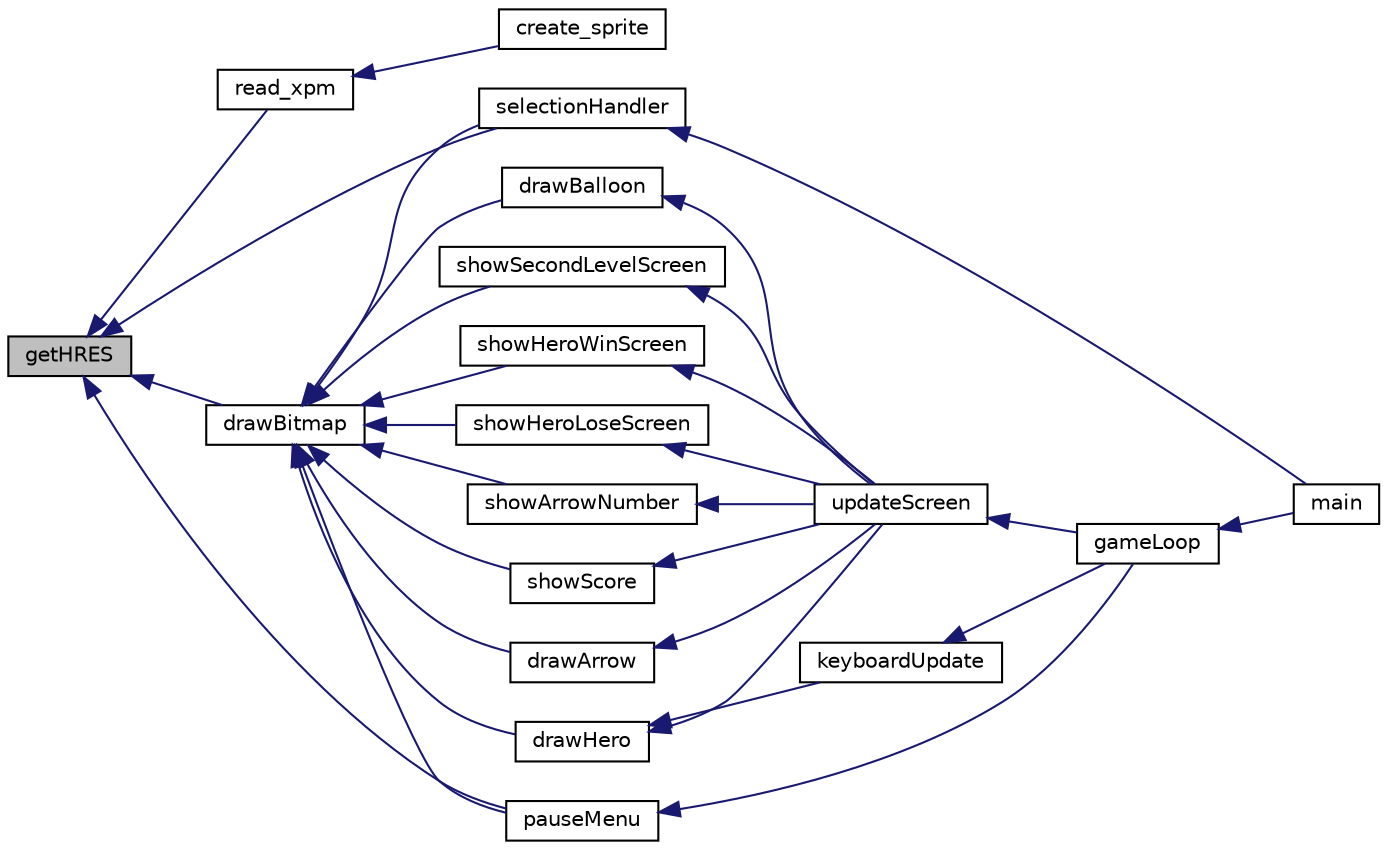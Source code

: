digraph "getHRES"
{
  edge [fontname="Helvetica",fontsize="10",labelfontname="Helvetica",labelfontsize="10"];
  node [fontname="Helvetica",fontsize="10",shape=record];
  rankdir="LR";
  Node47 [label="getHRES",height=0.2,width=0.4,color="black", fillcolor="grey75", style="filled", fontcolor="black"];
  Node47 -> Node48 [dir="back",color="midnightblue",fontsize="10",style="solid",fontname="Helvetica"];
  Node48 [label="selectionHandler",height=0.2,width=0.4,color="black", fillcolor="white", style="filled",URL="$group___menu.html#ga2c4c4891001199cf42c066c2b2eab521",tooltip="Handles the main menu options. "];
  Node48 -> Node49 [dir="back",color="midnightblue",fontsize="10",style="solid",fontname="Helvetica"];
  Node49 [label="main",height=0.2,width=0.4,color="black", fillcolor="white", style="filled",URL="$main_8c.html#ae66f6b31b5ad750f1fe042a706a4e3d4"];
  Node47 -> Node50 [dir="back",color="midnightblue",fontsize="10",style="solid",fontname="Helvetica"];
  Node50 [label="pauseMenu",height=0.2,width=0.4,color="black", fillcolor="white", style="filled",URL="$group___menu.html#ga6256ad5a883392425d4ffbb78f5cb369",tooltip="Handles the pause menu options. "];
  Node50 -> Node51 [dir="back",color="midnightblue",fontsize="10",style="solid",fontname="Helvetica"];
  Node51 [label="gameLoop",height=0.2,width=0.4,color="black", fillcolor="white", style="filled",URL="$group___bow.html#gae3fcb6ab83836a82d8ab58a853667cba",tooltip="Main function for the game. Controls all interrupts of the peripherals and calls auxiliary functions..."];
  Node51 -> Node49 [dir="back",color="midnightblue",fontsize="10",style="solid",fontname="Helvetica"];
  Node47 -> Node52 [dir="back",color="midnightblue",fontsize="10",style="solid",fontname="Helvetica"];
  Node52 [label="read_xpm",height=0.2,width=0.4,color="black", fillcolor="white", style="filled",URL="$read__xpm_8h.html#a87bd140b1b1b28386f37ebac5c9b9d2e"];
  Node52 -> Node53 [dir="back",color="midnightblue",fontsize="10",style="solid",fontname="Helvetica"];
  Node53 [label="create_sprite",height=0.2,width=0.4,color="black", fillcolor="white", style="filled",URL="$group__sprite.html#ga14a790e32f107e60226406342d6d394b"];
  Node47 -> Node54 [dir="back",color="midnightblue",fontsize="10",style="solid",fontname="Helvetica"];
  Node54 [label="drawBitmap",height=0.2,width=0.4,color="black", fillcolor="white", style="filled",URL="$video__gr_8c.html#a6652acd82369d03df807a689437efc1b"];
  Node54 -> Node55 [dir="back",color="midnightblue",fontsize="10",style="solid",fontname="Helvetica"];
  Node55 [label="drawArrow",height=0.2,width=0.4,color="black", fillcolor="white", style="filled",URL="$group___arrow.html#gae01dae4f5fc67eb32f385b511df0708d",tooltip="This function displays the bitmap image associated with an arrow. "];
  Node55 -> Node56 [dir="back",color="midnightblue",fontsize="10",style="solid",fontname="Helvetica"];
  Node56 [label="updateScreen",height=0.2,width=0.4,color="black", fillcolor="white", style="filled",URL="$group___bow.html#ga53417cd25bc8832760fcaf2964eae773",tooltip="Handles all events related to updating screen every interruption of the timer. "];
  Node56 -> Node51 [dir="back",color="midnightblue",fontsize="10",style="solid",fontname="Helvetica"];
  Node54 -> Node57 [dir="back",color="midnightblue",fontsize="10",style="solid",fontname="Helvetica"];
  Node57 [label="drawBalloon",height=0.2,width=0.4,color="black", fillcolor="white", style="filled",URL="$group___balloon.html#gacbcb334009f82d5790837646adfb1f53",tooltip="This function displays the bitmap image associated with te balloon. "];
  Node57 -> Node56 [dir="back",color="midnightblue",fontsize="10",style="solid",fontname="Helvetica"];
  Node54 -> Node58 [dir="back",color="midnightblue",fontsize="10",style="solid",fontname="Helvetica"];
  Node58 [label="showSecondLevelScreen",height=0.2,width=0.4,color="black", fillcolor="white", style="filled",URL="$group___bow.html#ga52192254289b36f509d3417f9559aff6",tooltip="Show an image indicating the game is now in second stage. "];
  Node58 -> Node56 [dir="back",color="midnightblue",fontsize="10",style="solid",fontname="Helvetica"];
  Node54 -> Node59 [dir="back",color="midnightblue",fontsize="10",style="solid",fontname="Helvetica"];
  Node59 [label="showHeroWinScreen",height=0.2,width=0.4,color="black", fillcolor="white", style="filled",URL="$group___bow.html#ga494893eea313272de559f6e09ec1b092",tooltip="If the hero wins, will show a winning screen. "];
  Node59 -> Node56 [dir="back",color="midnightblue",fontsize="10",style="solid",fontname="Helvetica"];
  Node54 -> Node60 [dir="back",color="midnightblue",fontsize="10",style="solid",fontname="Helvetica"];
  Node60 [label="showHeroLoseScreen",height=0.2,width=0.4,color="black", fillcolor="white", style="filled",URL="$group___bow.html#ga062afccc186a18ab185520f43061f910",tooltip="If the hero loses, will show a losing screen. "];
  Node60 -> Node56 [dir="back",color="midnightblue",fontsize="10",style="solid",fontname="Helvetica"];
  Node54 -> Node61 [dir="back",color="midnightblue",fontsize="10",style="solid",fontname="Helvetica"];
  Node61 [label="showArrowNumber",height=0.2,width=0.4,color="black", fillcolor="white", style="filled",URL="$group___bow.html#ga691411f6c9c029c0229645de9cf4448f",tooltip="Makes the bitmap associated with arrow number show on screen. "];
  Node61 -> Node56 [dir="back",color="midnightblue",fontsize="10",style="solid",fontname="Helvetica"];
  Node54 -> Node62 [dir="back",color="midnightblue",fontsize="10",style="solid",fontname="Helvetica"];
  Node62 [label="showScore",height=0.2,width=0.4,color="black", fillcolor="white", style="filled",URL="$group___bow.html#ga7fe3b0ac571d0d42b5672333f47f3ae0",tooltip="Makes the bitmap associated with the score show on screen. "];
  Node62 -> Node56 [dir="back",color="midnightblue",fontsize="10",style="solid",fontname="Helvetica"];
  Node54 -> Node63 [dir="back",color="midnightblue",fontsize="10",style="solid",fontname="Helvetica"];
  Node63 [label="drawHero",height=0.2,width=0.4,color="black", fillcolor="white", style="filled",URL="$group___hero.html#ga9a335b858de8bc37137a6d2fde7e7df7",tooltip="Draws on screen the hero bitmap. "];
  Node63 -> Node56 [dir="back",color="midnightblue",fontsize="10",style="solid",fontname="Helvetica"];
  Node63 -> Node64 [dir="back",color="midnightblue",fontsize="10",style="solid",fontname="Helvetica"];
  Node64 [label="keyboardUpdate",height=0.2,width=0.4,color="black", fillcolor="white", style="filled",URL="$group___bow.html#gaa13cebcbe2531a9d4449bca30396dc85",tooltip="Handles all events related to keyboard inputs. "];
  Node64 -> Node51 [dir="back",color="midnightblue",fontsize="10",style="solid",fontname="Helvetica"];
  Node54 -> Node48 [dir="back",color="midnightblue",fontsize="10",style="solid",fontname="Helvetica"];
  Node54 -> Node50 [dir="back",color="midnightblue",fontsize="10",style="solid",fontname="Helvetica"];
}
